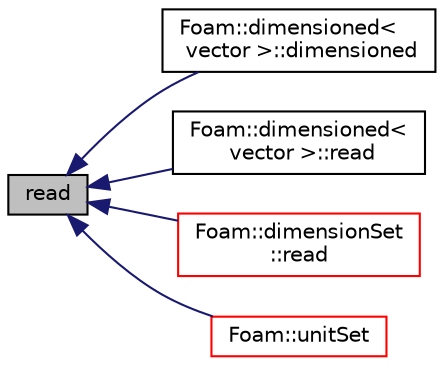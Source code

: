 digraph "read"
{
  bgcolor="transparent";
  edge [fontname="Helvetica",fontsize="10",labelfontname="Helvetica",labelfontsize="10"];
  node [fontname="Helvetica",fontsize="10",shape=record];
  rankdir="LR";
  Node19666 [label="read",height=0.2,width=0.4,color="black", fillcolor="grey75", style="filled", fontcolor="black"];
  Node19666 -> Node19667 [dir="back",color="midnightblue",fontsize="10",style="solid",fontname="Helvetica"];
  Node19667 [label="Foam::dimensioned\<\l vector \>::dimensioned",height=0.2,width=0.4,color="black",URL="$a27473.html#a97d65bea54a56a86a6ee89c657ffd9cf",tooltip="Construct given a value (creates dimensionless value). "];
  Node19666 -> Node19668 [dir="back",color="midnightblue",fontsize="10",style="solid",fontname="Helvetica"];
  Node19668 [label="Foam::dimensioned\<\l vector \>::read",height=0.2,width=0.4,color="black",URL="$a27473.html#a2b7b1780c55a62a7550725343bff77ba",tooltip="Read value from stream and units from dictionary. "];
  Node19666 -> Node19669 [dir="back",color="midnightblue",fontsize="10",style="solid",fontname="Helvetica"];
  Node19669 [label="Foam::dimensionSet\l::read",height=0.2,width=0.4,color="red",URL="$a27477.html#a4b1272c56fc93e26715db0ffd87a9b1f",tooltip="Read using provided units. Used only in initial parsing. "];
  Node19666 -> Node19674 [dir="back",color="midnightblue",fontsize="10",style="solid",fontname="Helvetica"];
  Node19674 [label="Foam::unitSet",height=0.2,width=0.4,color="red",URL="$a21851.html#a86ae6ae2ab61e05a912b83008116a04e",tooltip="Set of all dimensions. "];
}
